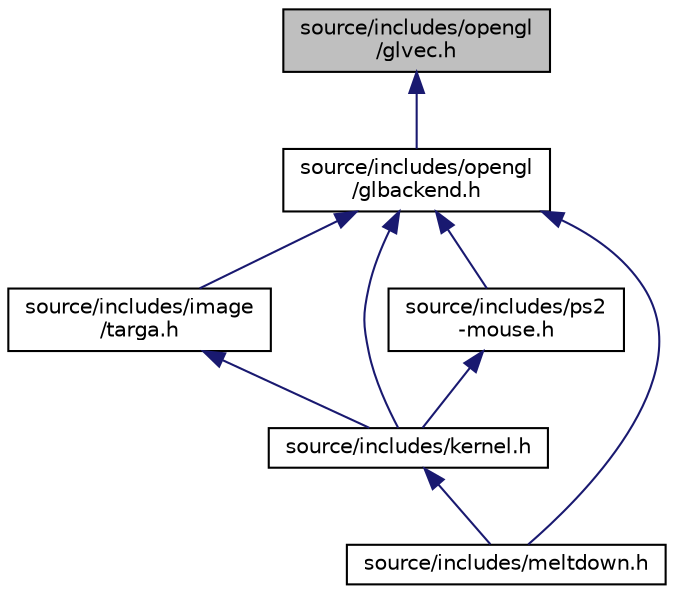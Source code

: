 digraph "source/includes/opengl/glvec.h"
{
 // LATEX_PDF_SIZE
  edge [fontname="Helvetica",fontsize="10",labelfontname="Helvetica",labelfontsize="10"];
  node [fontname="Helvetica",fontsize="10",shape=record];
  Node1 [label="source/includes/opengl\l/glvec.h",height=0.2,width=0.4,color="black", fillcolor="grey75", style="filled", fontcolor="black",tooltip="Vector types for use with OpenGL functions."];
  Node1 -> Node2 [dir="back",color="midnightblue",fontsize="10",style="solid",fontname="Helvetica"];
  Node2 [label="source/includes/opengl\l/glbackend.h",height=0.2,width=0.4,color="black", fillcolor="white", style="filled",URL="$glbackend_8h.html",tooltip="Contains all backend hardware pixel drawing functions."];
  Node2 -> Node3 [dir="back",color="midnightblue",fontsize="10",style="solid",fontname="Helvetica"];
  Node3 [label="source/includes/image\l/targa.h",height=0.2,width=0.4,color="black", fillcolor="white", style="filled",URL="$targa_8h.html",tooltip=" "];
  Node3 -> Node4 [dir="back",color="midnightblue",fontsize="10",style="solid",fontname="Helvetica"];
  Node4 [label="source/includes/kernel.h",height=0.2,width=0.4,color="black", fillcolor="white", style="filled",URL="$kernel_8h.html",tooltip="The basic requirement from kernel to other parts of the code."];
  Node4 -> Node5 [dir="back",color="midnightblue",fontsize="10",style="solid",fontname="Helvetica"];
  Node5 [label="source/includes/meltdown.h",height=0.2,width=0.4,color="black", fillcolor="white", style="filled",URL="$meltdown_8h.html",tooltip="The headers for meltdown.c."];
  Node2 -> Node4 [dir="back",color="midnightblue",fontsize="10",style="solid",fontname="Helvetica"];
  Node2 -> Node5 [dir="back",color="midnightblue",fontsize="10",style="solid",fontname="Helvetica"];
  Node2 -> Node6 [dir="back",color="midnightblue",fontsize="10",style="solid",fontname="Helvetica"];
  Node6 [label="source/includes/ps2\l-mouse.h",height=0.2,width=0.4,color="black", fillcolor="white", style="filled",URL="$ps2-mouse_8h.html",tooltip=" "];
  Node6 -> Node4 [dir="back",color="midnightblue",fontsize="10",style="solid",fontname="Helvetica"];
}
